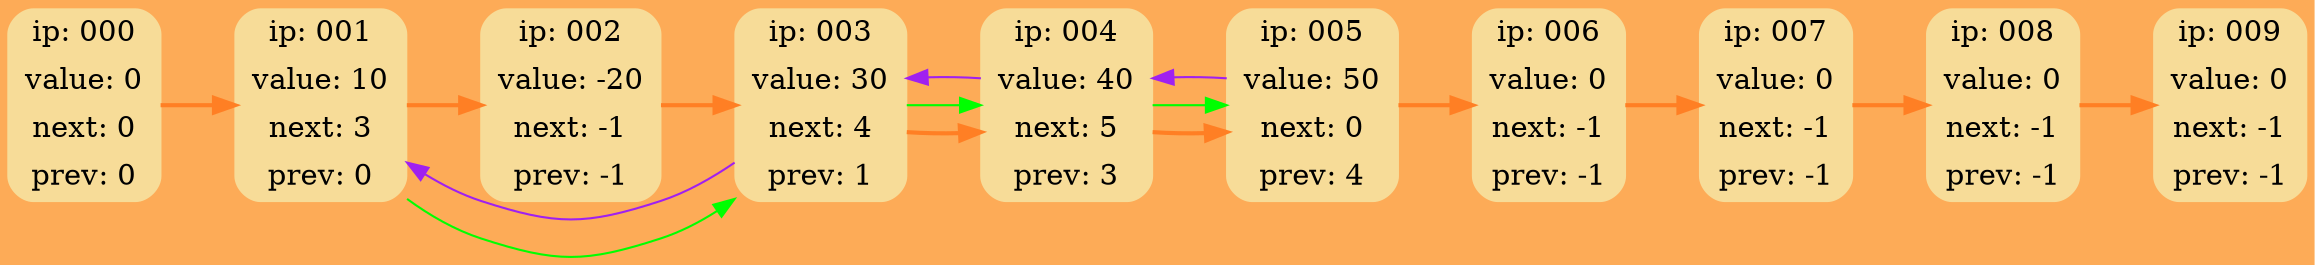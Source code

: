 digraph G {
	rankdir = LR;
	bgcolor="#FDAB57"
	node000 [shape=Mrecord; style=filled; color="#F7DC98"; label = " { ip: 000} | {value:   0} | {next:   0} | {prev:   0} " ];
	node001 [shape=Mrecord; style=filled; color="#F7DC98"; label = " { ip: 001} | {value:  10} | {next:   3} | {prev:   0} " ];
	node002 [shape=Mrecord; style=filled; color="#F7DC98"; label = " { ip: 002} | {value: -20} | {next:  -1} | {prev:  -1} " ];
	node003 [shape=Mrecord; style=filled; color="#F7DC98"; label = " { ip: 003} | {value:  30} | {next:   4} | {prev:   1} " ];
	node004 [shape=Mrecord; style=filled; color="#F7DC98"; label = " { ip: 004} | {value:  40} | {next:   5} | {prev:   3} " ];
	node005 [shape=Mrecord; style=filled; color="#F7DC98"; label = " { ip: 005} | {value:  50} | {next:   0} | {prev:   4} " ];
	node006 [shape=Mrecord; style=filled; color="#F7DC98"; label = " { ip: 006} | {value:   0} | {next:  -1} | {prev:  -1} " ];
	node007 [shape=Mrecord; style=filled; color="#F7DC98"; label = " { ip: 007} | {value:   0} | {next:  -1} | {prev:  -1} " ];
	node008 [shape=Mrecord; style=filled; color="#F7DC98"; label = " { ip: 008} | {value:   0} | {next:  -1} | {prev:  -1} " ];
	node009 [shape=Mrecord; style=filled; color="#F7DC98"; label = " { ip: 009} | {value:   0} | {next:  -1} | {prev:  -1} " ];

	node000 -> node001 [style=bold; weight=1000; color=chocolate1; ];
	node001 -> node002 [style=bold; weight=1000; color=chocolate1; ];
	node002 -> node003 [style=bold; weight=1000; color=chocolate1; ];
	node003 -> node004 [style=bold; weight=1000; color=chocolate1; ];
	node004 -> node005 [style=bold; weight=1000; color=chocolate1; ];
	node005 -> node006 [style=bold; weight=1000; color=chocolate1; ];
	node006 -> node007 [style=bold; weight=1000; color=chocolate1; ];
	node007 -> node008 [style=bold; weight=1000; color=chocolate1; ];
	node008 -> node009 [style=bold; weight=1000; color=chocolate1; ];

	node001 -> node003 [weight=0; color=green; ];
	node003 -> node004 [weight=0; color=green; ];
	node004 -> node005 [weight=0; color=green; ];

	node005 -> node004 [weight=0; color=purple; constraint=false; ];
	node004 -> node003 [weight=0; color=purple; constraint=false; ];
	node003 -> node001 [weight=0; color=purple; constraint=false; ];
}
